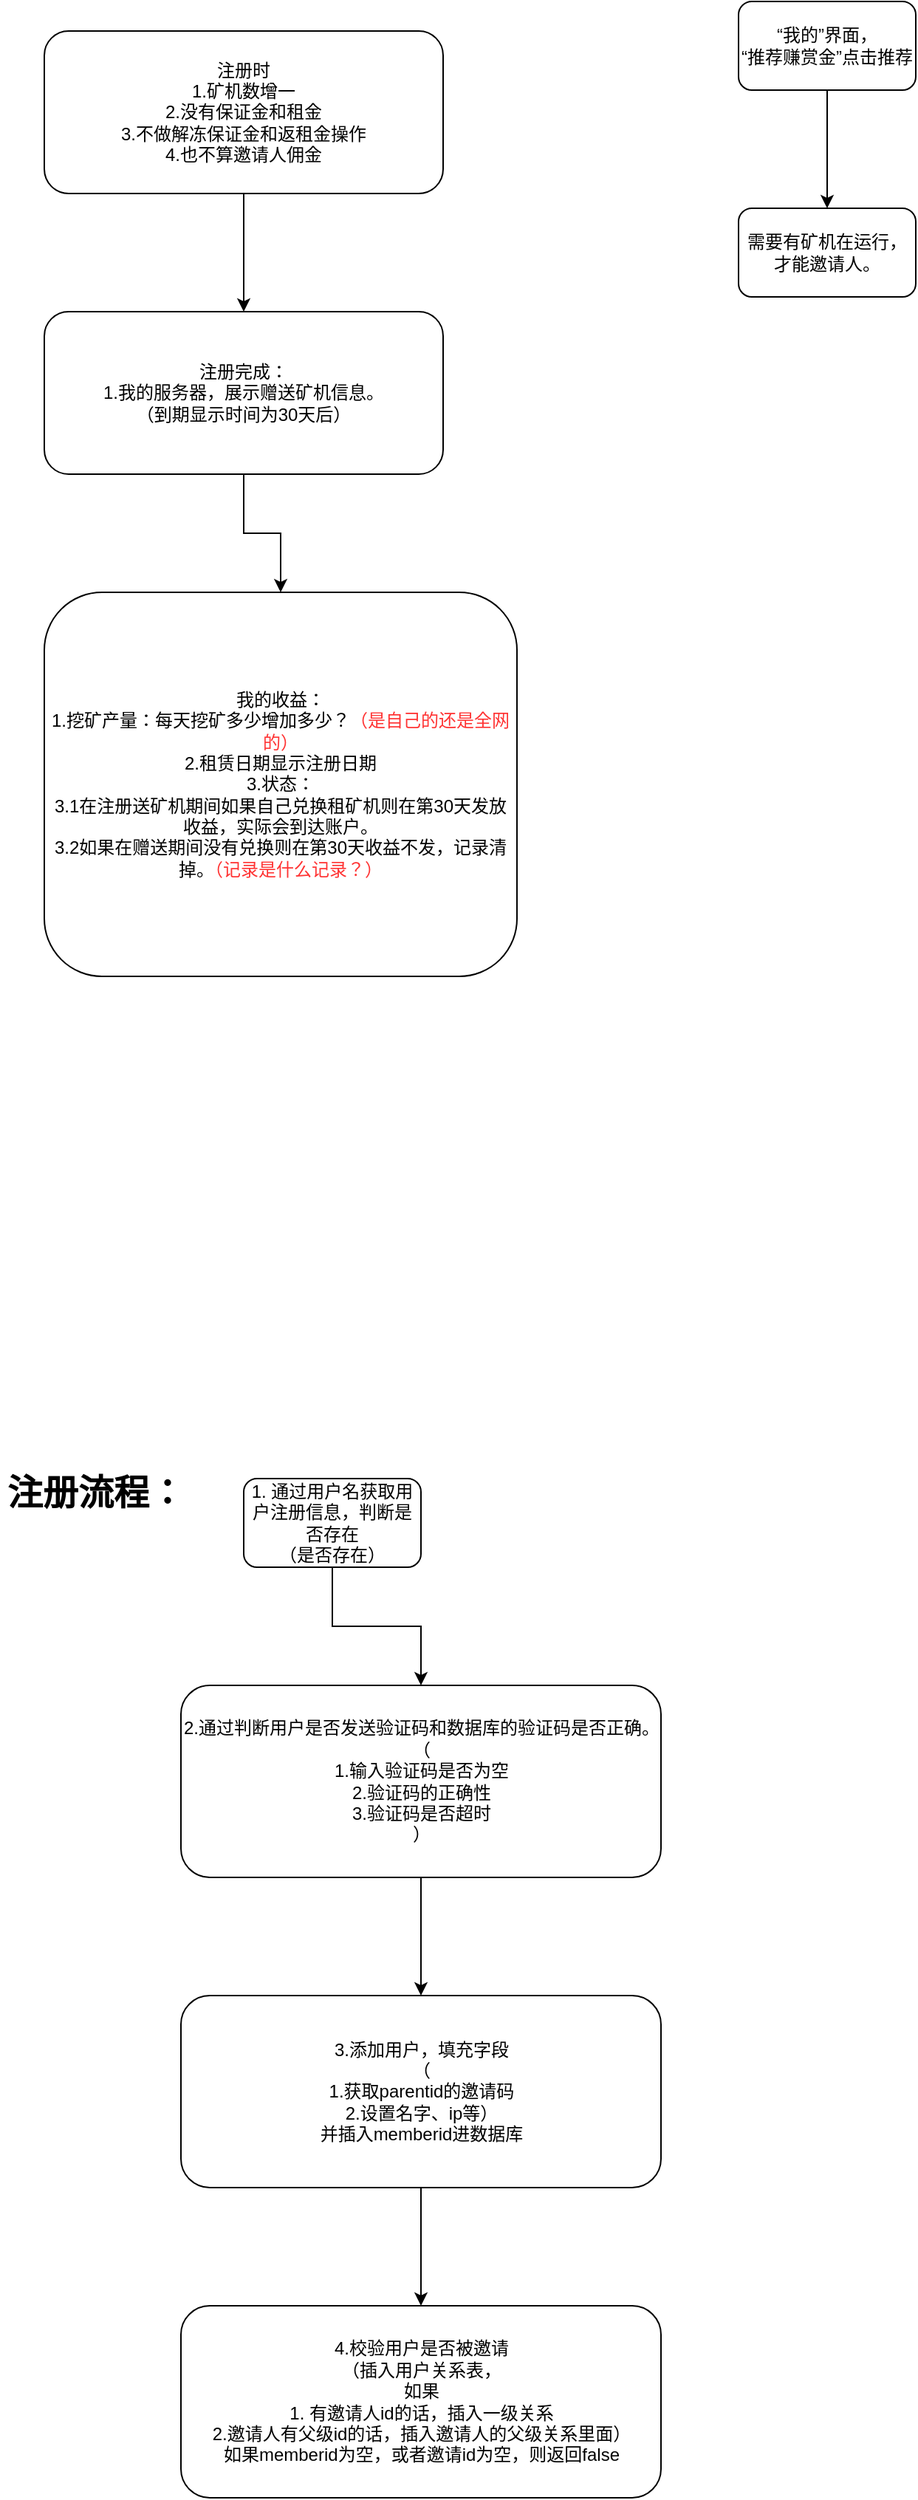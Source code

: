 <mxfile version="12.1.0" type="github" pages="1"><diagram id="IVGt2weJujuLAUiGdIeN" name="Page-1"><mxGraphModel dx="1408" dy="748" grid="1" gridSize="10" guides="1" tooltips="1" connect="1" arrows="1" fold="1" page="1" pageScale="1" pageWidth="827" pageHeight="1169" math="0" shadow="0"><root><mxCell id="0"/><mxCell id="1" parent="0"/><mxCell id="lqy8UaG5r0MOgXNPxl1z-3" value="" style="edgeStyle=orthogonalEdgeStyle;rounded=0;orthogonalLoop=1;jettySize=auto;html=1;" edge="1" parent="1" source="lqy8UaG5r0MOgXNPxl1z-1" target="lqy8UaG5r0MOgXNPxl1z-2"><mxGeometry relative="1" as="geometry"/></mxCell><mxCell id="lqy8UaG5r0MOgXNPxl1z-1" value="注册时&lt;br&gt;1.矿机数增一&lt;br&gt;2.没有保证金和租金&lt;br&gt;3.不做解冻保证金和返租金操作&lt;br&gt;4.也不算邀请人佣金" style="rounded=1;whiteSpace=wrap;html=1;" vertex="1" parent="1"><mxGeometry x="50" y="80" width="270" height="110" as="geometry"/></mxCell><mxCell id="lqy8UaG5r0MOgXNPxl1z-5" value="" style="edgeStyle=orthogonalEdgeStyle;rounded=0;orthogonalLoop=1;jettySize=auto;html=1;" edge="1" parent="1" source="lqy8UaG5r0MOgXNPxl1z-2" target="lqy8UaG5r0MOgXNPxl1z-4"><mxGeometry relative="1" as="geometry"/></mxCell><mxCell id="lqy8UaG5r0MOgXNPxl1z-2" value="注册完成：&lt;br&gt;1.我的服务器，展示赠送矿机信息。&lt;br&gt;（到期显示时间为30天后）" style="rounded=1;whiteSpace=wrap;html=1;" vertex="1" parent="1"><mxGeometry x="50" y="270" width="270" height="110" as="geometry"/></mxCell><mxCell id="lqy8UaG5r0MOgXNPxl1z-4" value="我的收益：&lt;br&gt;1.挖矿产量：每天挖矿多少增加多少？&lt;font color=&quot;#ff3333&quot;&gt;（是自己的还是全网的）&lt;/font&gt;&lt;br&gt;2.租赁日期显示注册日期&lt;br&gt;3.状态：&lt;br&gt;3.1在注册送矿机期间如果自己兑换租矿机则在第30天发放收益，实际会到达账户。&lt;br&gt;3.2如果在赠送期间没有兑换则在第30天收益不发，记录清掉。&lt;font color=&quot;#ff3333&quot;&gt;（记录是什么记录？）&lt;/font&gt;" style="rounded=1;whiteSpace=wrap;html=1;" vertex="1" parent="1"><mxGeometry x="50" y="460" width="320" height="260" as="geometry"/></mxCell><mxCell id="lqy8UaG5r0MOgXNPxl1z-8" value="" style="edgeStyle=orthogonalEdgeStyle;rounded=0;orthogonalLoop=1;jettySize=auto;html=1;" edge="1" parent="1" source="lqy8UaG5r0MOgXNPxl1z-6" target="lqy8UaG5r0MOgXNPxl1z-7"><mxGeometry relative="1" as="geometry"/></mxCell><mxCell id="lqy8UaG5r0MOgXNPxl1z-6" value="“我的”界面，&lt;br&gt;“推荐赚赏金”点击推荐&lt;br&gt;" style="rounded=1;whiteSpace=wrap;html=1;" vertex="1" parent="1"><mxGeometry x="520" y="60" width="120" height="60" as="geometry"/></mxCell><mxCell id="lqy8UaG5r0MOgXNPxl1z-7" value="需要有矿机在运行，&lt;br&gt;才能邀请人。" style="rounded=1;whiteSpace=wrap;html=1;" vertex="1" parent="1"><mxGeometry x="520" y="200" width="120" height="60" as="geometry"/></mxCell><mxCell id="lqy8UaG5r0MOgXNPxl1z-12" value="" style="edgeStyle=orthogonalEdgeStyle;rounded=0;orthogonalLoop=1;jettySize=auto;html=1;" edge="1" parent="1" source="lqy8UaG5r0MOgXNPxl1z-9" target="lqy8UaG5r0MOgXNPxl1z-11"><mxGeometry relative="1" as="geometry"/></mxCell><mxCell id="lqy8UaG5r0MOgXNPxl1z-9" value="1. 通过用户名获取用户注册信息，判断是否存在&lt;br&gt;（是否存在）" style="rounded=1;whiteSpace=wrap;html=1;" vertex="1" parent="1"><mxGeometry x="185" y="1060" width="120" height="60" as="geometry"/></mxCell><mxCell id="lqy8UaG5r0MOgXNPxl1z-14" value="" style="edgeStyle=orthogonalEdgeStyle;rounded=0;orthogonalLoop=1;jettySize=auto;html=1;" edge="1" parent="1" source="lqy8UaG5r0MOgXNPxl1z-11" target="lqy8UaG5r0MOgXNPxl1z-13"><mxGeometry relative="1" as="geometry"/></mxCell><mxCell id="lqy8UaG5r0MOgXNPxl1z-11" value="2.通过判断用户是否发送验证码和数据库的验证码是否正确。&lt;br&gt;（&lt;br&gt;1.输入验证码是否为空&lt;br&gt;2.验证码的正确性&lt;br&gt;3.验证码是否超时&lt;br&gt;）" style="rounded=1;whiteSpace=wrap;html=1;" vertex="1" parent="1"><mxGeometry x="142.5" y="1200" width="325" height="130" as="geometry"/></mxCell><mxCell id="lqy8UaG5r0MOgXNPxl1z-16" value="" style="edgeStyle=orthogonalEdgeStyle;rounded=0;orthogonalLoop=1;jettySize=auto;html=1;" edge="1" parent="1" source="lqy8UaG5r0MOgXNPxl1z-13" target="lqy8UaG5r0MOgXNPxl1z-15"><mxGeometry relative="1" as="geometry"/></mxCell><mxCell id="lqy8UaG5r0MOgXNPxl1z-13" value="3.添加用户，填充字段&lt;br&gt;（&lt;br&gt;1.获取parentid的邀请码&lt;br&gt;2.设置名字、ip等）&lt;br&gt;并插入memberid进数据库" style="rounded=1;whiteSpace=wrap;html=1;" vertex="1" parent="1"><mxGeometry x="142.5" y="1410" width="325" height="130" as="geometry"/></mxCell><mxCell id="lqy8UaG5r0MOgXNPxl1z-15" value="4.校验用户是否被邀请&lt;br&gt;（插入用户关系表，&lt;br&gt;如果&lt;br&gt;1. 有邀请人id的话，插入一级关系&lt;br&gt;2.邀请人有父级id的话，插入邀请人的父级关系里面）&lt;br&gt;如果memberid为空，或者邀请id为空，则返回false" style="rounded=1;whiteSpace=wrap;html=1;" vertex="1" parent="1"><mxGeometry x="142.5" y="1620" width="325" height="130" as="geometry"/></mxCell><mxCell id="lqy8UaG5r0MOgXNPxl1z-10" value="&lt;h1&gt;注册流程：&lt;/h1&gt;" style="text;html=1;strokeColor=none;fillColor=none;spacing=5;spacingTop=-20;whiteSpace=wrap;overflow=hidden;rounded=0;" vertex="1" parent="1"><mxGeometry x="20" y="1050" width="150" height="40" as="geometry"/></mxCell></root></mxGraphModel></diagram></mxfile>